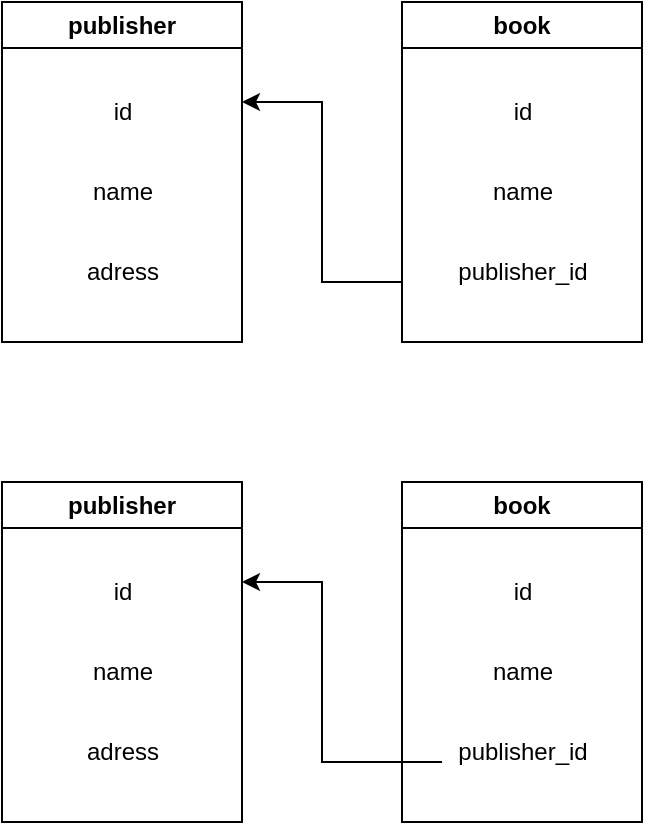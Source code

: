 <mxfile version="20.8.3" type="github">
  <diagram id="C5RBs43oDa-KdzZeNtuy" name="Page-1">
    <mxGraphModel dx="889" dy="859" grid="1" gridSize="10" guides="1" tooltips="1" connect="1" arrows="1" fold="1" page="1" pageScale="1" pageWidth="827" pageHeight="1169" math="0" shadow="0">
      <root>
        <mxCell id="WIyWlLk6GJQsqaUBKTNV-0" />
        <mxCell id="WIyWlLk6GJQsqaUBKTNV-1" parent="WIyWlLk6GJQsqaUBKTNV-0" />
        <mxCell id="HeQNHJBr8YQj9PGWafoR-0" value="publisher" style="swimlane;whiteSpace=wrap;html=1;" vertex="1" parent="WIyWlLk6GJQsqaUBKTNV-1">
          <mxGeometry x="120" y="80" width="120" height="170" as="geometry">
            <mxRectangle x="200" y="560" width="90" height="30" as="alternateBounds" />
          </mxGeometry>
        </mxCell>
        <mxCell id="HeQNHJBr8YQj9PGWafoR-3" value="id" style="text;html=1;align=center;verticalAlign=middle;resizable=0;points=[];autosize=1;strokeColor=none;fillColor=none;" vertex="1" parent="HeQNHJBr8YQj9PGWafoR-0">
          <mxGeometry x="45" y="40" width="30" height="30" as="geometry" />
        </mxCell>
        <mxCell id="HeQNHJBr8YQj9PGWafoR-4" value="name&lt;span style=&quot;color: rgba(0, 0, 0, 0); font-family: monospace; font-size: 0px; text-align: start;&quot;&gt;%3CmxGraphModel%3E%3Croot%3E%3CmxCell%20id%3D%220%22%2F%3E%3CmxCell%20id%3D%221%22%20parent%3D%220%22%2F%3E%3CmxCell%20id%3D%222%22%20value%3D%22id%22%20style%3D%22text%3Bhtml%3D1%3Balign%3Dcenter%3BverticalAlign%3Dmiddle%3Bresizable%3D0%3Bpoints%3D%5B%5D%3Bautosize%3D1%3BstrokeColor%3Dnone%3BfillColor%3Dnone%3B%22%20vertex%3D%221%22%20parent%3D%221%22%3E%3CmxGeometry%20x%3D%22225%22%20y%3D%22600%22%20width%3D%2230%22%20height%3D%2230%22%20as%3D%22geometry%22%2F%3E%3C%2FmxCell%3E%3C%2Froot%3E%3C%2FmxGraphModel%3E&lt;/span&gt;" style="text;html=1;align=center;verticalAlign=middle;resizable=0;points=[];autosize=1;strokeColor=none;fillColor=none;" vertex="1" parent="HeQNHJBr8YQj9PGWafoR-0">
          <mxGeometry x="35" y="80" width="50" height="30" as="geometry" />
        </mxCell>
        <mxCell id="HeQNHJBr8YQj9PGWafoR-5" value="adress" style="text;html=1;align=center;verticalAlign=middle;resizable=0;points=[];autosize=1;strokeColor=none;fillColor=none;" vertex="1" parent="HeQNHJBr8YQj9PGWafoR-0">
          <mxGeometry x="30" y="120" width="60" height="30" as="geometry" />
        </mxCell>
        <mxCell id="HeQNHJBr8YQj9PGWafoR-7" value="book" style="swimlane;whiteSpace=wrap;html=1;" vertex="1" parent="WIyWlLk6GJQsqaUBKTNV-1">
          <mxGeometry x="320" y="80" width="120" height="170" as="geometry">
            <mxRectangle x="200" y="560" width="90" height="30" as="alternateBounds" />
          </mxGeometry>
        </mxCell>
        <mxCell id="HeQNHJBr8YQj9PGWafoR-8" value="id" style="text;html=1;align=center;verticalAlign=middle;resizable=0;points=[];autosize=1;strokeColor=none;fillColor=none;" vertex="1" parent="HeQNHJBr8YQj9PGWafoR-7">
          <mxGeometry x="45" y="40" width="30" height="30" as="geometry" />
        </mxCell>
        <mxCell id="HeQNHJBr8YQj9PGWafoR-9" value="name&lt;span style=&quot;color: rgba(0, 0, 0, 0); font-family: monospace; font-size: 0px; text-align: start;&quot;&gt;%3CmxGraphModel%3E%3Croot%3E%3CmxCell%20id%3D%220%22%2F%3E%3CmxCell%20id%3D%221%22%20parent%3D%220%22%2F%3E%3CmxCell%20id%3D%222%22%20value%3D%22id%22%20style%3D%22text%3Bhtml%3D1%3Balign%3Dcenter%3BverticalAlign%3Dmiddle%3Bresizable%3D0%3Bpoints%3D%5B%5D%3Bautosize%3D1%3BstrokeColor%3Dnone%3BfillColor%3Dnone%3B%22%20vertex%3D%221%22%20parent%3D%221%22%3E%3CmxGeometry%20x%3D%22225%22%20y%3D%22600%22%20width%3D%2230%22%20height%3D%2230%22%20as%3D%22geometry%22%2F%3E%3C%2FmxCell%3E%3C%2Froot%3E%3C%2FmxGraphModel%3E&lt;/span&gt;" style="text;html=1;align=center;verticalAlign=middle;resizable=0;points=[];autosize=1;strokeColor=none;fillColor=none;" vertex="1" parent="HeQNHJBr8YQj9PGWafoR-7">
          <mxGeometry x="35" y="80" width="50" height="30" as="geometry" />
        </mxCell>
        <mxCell id="HeQNHJBr8YQj9PGWafoR-10" value="publisher_id" style="text;html=1;align=center;verticalAlign=middle;resizable=0;points=[];autosize=1;strokeColor=none;fillColor=none;" vertex="1" parent="HeQNHJBr8YQj9PGWafoR-7">
          <mxGeometry x="15" y="120" width="90" height="30" as="geometry" />
        </mxCell>
        <mxCell id="HeQNHJBr8YQj9PGWafoR-11" value="" style="endArrow=classic;html=1;rounded=0;" edge="1" parent="WIyWlLk6GJQsqaUBKTNV-1">
          <mxGeometry width="50" height="50" relative="1" as="geometry">
            <mxPoint x="320" y="220" as="sourcePoint" />
            <mxPoint x="240" y="130" as="targetPoint" />
            <Array as="points">
              <mxPoint x="280" y="220" />
              <mxPoint x="280" y="130" />
            </Array>
          </mxGeometry>
        </mxCell>
        <mxCell id="HeQNHJBr8YQj9PGWafoR-12" value="publisher" style="swimlane;whiteSpace=wrap;html=1;" vertex="1" parent="WIyWlLk6GJQsqaUBKTNV-1">
          <mxGeometry x="120" y="320" width="120" height="170" as="geometry">
            <mxRectangle x="200" y="560" width="90" height="30" as="alternateBounds" />
          </mxGeometry>
        </mxCell>
        <mxCell id="HeQNHJBr8YQj9PGWafoR-13" value="id" style="text;html=1;align=center;verticalAlign=middle;resizable=0;points=[];autosize=1;strokeColor=none;fillColor=none;" vertex="1" parent="HeQNHJBr8YQj9PGWafoR-12">
          <mxGeometry x="45" y="40" width="30" height="30" as="geometry" />
        </mxCell>
        <mxCell id="HeQNHJBr8YQj9PGWafoR-14" value="name&lt;span style=&quot;color: rgba(0, 0, 0, 0); font-family: monospace; font-size: 0px; text-align: start;&quot;&gt;%3CmxGraphModel%3E%3Croot%3E%3CmxCell%20id%3D%220%22%2F%3E%3CmxCell%20id%3D%221%22%20parent%3D%220%22%2F%3E%3CmxCell%20id%3D%222%22%20value%3D%22id%22%20style%3D%22text%3Bhtml%3D1%3Balign%3Dcenter%3BverticalAlign%3Dmiddle%3Bresizable%3D0%3Bpoints%3D%5B%5D%3Bautosize%3D1%3BstrokeColor%3Dnone%3BfillColor%3Dnone%3B%22%20vertex%3D%221%22%20parent%3D%221%22%3E%3CmxGeometry%20x%3D%22225%22%20y%3D%22600%22%20width%3D%2230%22%20height%3D%2230%22%20as%3D%22geometry%22%2F%3E%3C%2FmxCell%3E%3C%2Froot%3E%3C%2FmxGraphModel%3E&lt;/span&gt;" style="text;html=1;align=center;verticalAlign=middle;resizable=0;points=[];autosize=1;strokeColor=none;fillColor=none;" vertex="1" parent="HeQNHJBr8YQj9PGWafoR-12">
          <mxGeometry x="35" y="80" width="50" height="30" as="geometry" />
        </mxCell>
        <mxCell id="HeQNHJBr8YQj9PGWafoR-15" value="adress" style="text;html=1;align=center;verticalAlign=middle;resizable=0;points=[];autosize=1;strokeColor=none;fillColor=none;" vertex="1" parent="HeQNHJBr8YQj9PGWafoR-12">
          <mxGeometry x="30" y="120" width="60" height="30" as="geometry" />
        </mxCell>
        <mxCell id="HeQNHJBr8YQj9PGWafoR-16" value="book" style="swimlane;whiteSpace=wrap;html=1;" vertex="1" parent="WIyWlLk6GJQsqaUBKTNV-1">
          <mxGeometry x="320" y="320" width="120" height="170" as="geometry">
            <mxRectangle x="200" y="560" width="90" height="30" as="alternateBounds" />
          </mxGeometry>
        </mxCell>
        <mxCell id="HeQNHJBr8YQj9PGWafoR-17" value="id" style="text;html=1;align=center;verticalAlign=middle;resizable=0;points=[];autosize=1;strokeColor=none;fillColor=none;" vertex="1" parent="HeQNHJBr8YQj9PGWafoR-16">
          <mxGeometry x="45" y="40" width="30" height="30" as="geometry" />
        </mxCell>
        <mxCell id="HeQNHJBr8YQj9PGWafoR-18" value="name&lt;span style=&quot;color: rgba(0, 0, 0, 0); font-family: monospace; font-size: 0px; text-align: start;&quot;&gt;%3CmxGraphModel%3E%3Croot%3E%3CmxCell%20id%3D%220%22%2F%3E%3CmxCell%20id%3D%221%22%20parent%3D%220%22%2F%3E%3CmxCell%20id%3D%222%22%20value%3D%22id%22%20style%3D%22text%3Bhtml%3D1%3Balign%3Dcenter%3BverticalAlign%3Dmiddle%3Bresizable%3D0%3Bpoints%3D%5B%5D%3Bautosize%3D1%3BstrokeColor%3Dnone%3BfillColor%3Dnone%3B%22%20vertex%3D%221%22%20parent%3D%221%22%3E%3CmxGeometry%20x%3D%22225%22%20y%3D%22600%22%20width%3D%2230%22%20height%3D%2230%22%20as%3D%22geometry%22%2F%3E%3C%2FmxCell%3E%3C%2Froot%3E%3C%2FmxGraphModel%3E&lt;/span&gt;" style="text;html=1;align=center;verticalAlign=middle;resizable=0;points=[];autosize=1;strokeColor=none;fillColor=none;" vertex="1" parent="HeQNHJBr8YQj9PGWafoR-16">
          <mxGeometry x="35" y="80" width="50" height="30" as="geometry" />
        </mxCell>
        <mxCell id="HeQNHJBr8YQj9PGWafoR-19" value="publisher_id" style="text;html=1;align=center;verticalAlign=middle;resizable=0;points=[];autosize=1;strokeColor=none;fillColor=none;" vertex="1" parent="HeQNHJBr8YQj9PGWafoR-16">
          <mxGeometry x="15" y="120" width="90" height="30" as="geometry" />
        </mxCell>
        <mxCell id="HeQNHJBr8YQj9PGWafoR-20" value="" style="endArrow=classic;html=1;rounded=0;exitX=0.056;exitY=0.667;exitDx=0;exitDy=0;exitPerimeter=0;" edge="1" parent="WIyWlLk6GJQsqaUBKTNV-1" source="HeQNHJBr8YQj9PGWafoR-19">
          <mxGeometry width="50" height="50" relative="1" as="geometry">
            <mxPoint x="310" y="230" as="sourcePoint" />
            <mxPoint x="240" y="370" as="targetPoint" />
            <Array as="points">
              <mxPoint x="280" y="460" />
              <mxPoint x="280" y="370" />
            </Array>
          </mxGeometry>
        </mxCell>
      </root>
    </mxGraphModel>
  </diagram>
</mxfile>
